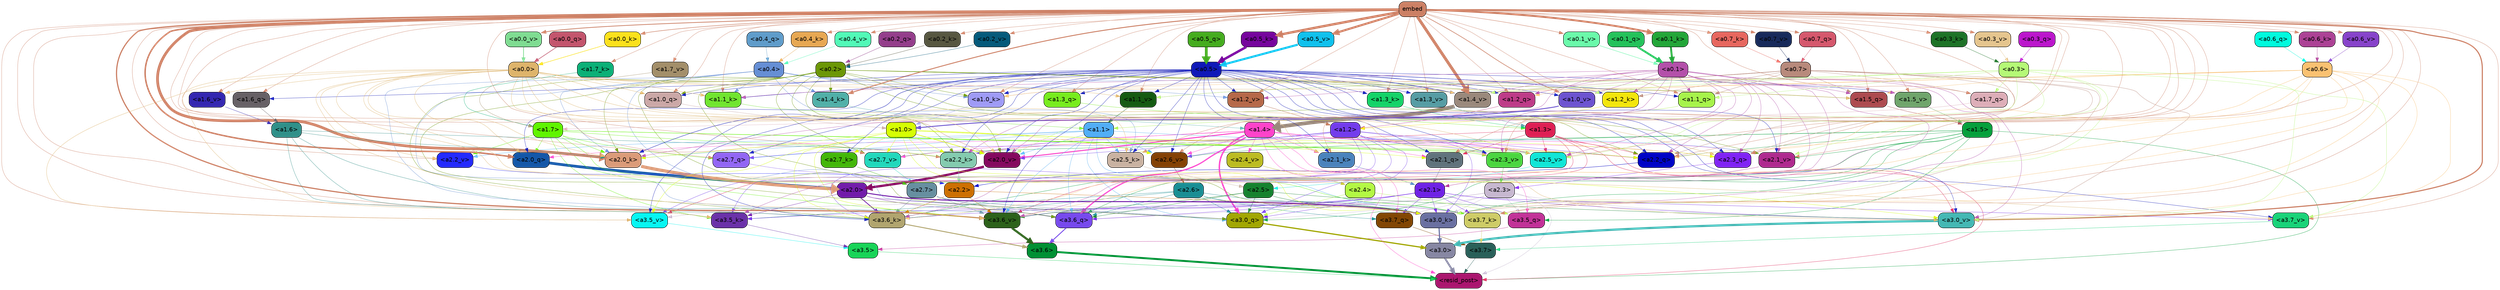 strict digraph "" {
	graph [bgcolor=transparent,
		layout=dot,
		overlap=false,
		splines=true
	];
	"<a3.7>"	[color=black,
		fillcolor="#296059",
		fontname=Helvetica,
		shape=box,
		style="filled, rounded"];
	"<resid_post>"	[color=black,
		fillcolor="#ab166f",
		fontname=Helvetica,
		shape=box,
		style="filled, rounded"];
	"<a3.7>" -> "<resid_post>"	[color="#296059",
		penwidth=0.6239100098609924];
	"<a3.6>"	[color=black,
		fillcolor="#019034",
		fontname=Helvetica,
		shape=box,
		style="filled, rounded"];
	"<a3.6>" -> "<resid_post>"	[color="#019034",
		penwidth=4.569062113761902];
	"<a3.5>"	[color=black,
		fillcolor="#19d458",
		fontname=Helvetica,
		shape=box,
		style="filled, rounded"];
	"<a3.5>" -> "<resid_post>"	[color="#19d458",
		penwidth=0.6];
	"<a3.0>"	[color=black,
		fillcolor="#8787a3",
		fontname=Helvetica,
		shape=box,
		style="filled, rounded"];
	"<a3.0>" -> "<resid_post>"	[color="#8787a3",
		penwidth=4.283544182777405];
	"<a2.3>"	[color=black,
		fillcolor="#c7b8d0",
		fontname=Helvetica,
		shape=box,
		style="filled, rounded"];
	"<a2.3>" -> "<resid_post>"	[color="#c7b8d0",
		penwidth=0.6];
	"<a3.7_q>"	[color=black,
		fillcolor="#824604",
		fontname=Helvetica,
		shape=box,
		style="filled, rounded"];
	"<a2.3>" -> "<a3.7_q>"	[color="#c7b8d0",
		penwidth=0.6];
	"<a3.6_q>"	[color=black,
		fillcolor="#774aed",
		fontname=Helvetica,
		shape=box,
		style="filled, rounded"];
	"<a2.3>" -> "<a3.6_q>"	[color="#c7b8d0",
		penwidth=0.6];
	"<a3.5_q>"	[color=black,
		fillcolor="#c23298",
		fontname=Helvetica,
		shape=box,
		style="filled, rounded"];
	"<a2.3>" -> "<a3.5_q>"	[color="#c7b8d0",
		penwidth=0.6];
	"<a3.0_q>"	[color=black,
		fillcolor="#a2a703",
		fontname=Helvetica,
		shape=box,
		style="filled, rounded"];
	"<a2.3>" -> "<a3.0_q>"	[color="#c7b8d0",
		penwidth=0.6];
	"<a3.0_k>"	[color=black,
		fillcolor="#6a70a1",
		fontname=Helvetica,
		shape=box,
		style="filled, rounded"];
	"<a2.3>" -> "<a3.0_k>"	[color="#c7b8d0",
		penwidth=0.6];
	"<a3.6_v>"	[color=black,
		fillcolor="#2d621b",
		fontname=Helvetica,
		shape=box,
		style="filled, rounded"];
	"<a2.3>" -> "<a3.6_v>"	[color="#c7b8d0",
		penwidth=0.6];
	"<a3.5_v>"	[color=black,
		fillcolor="#07f6f2",
		fontname=Helvetica,
		shape=box,
		style="filled, rounded"];
	"<a2.3>" -> "<a3.5_v>"	[color="#c7b8d0",
		penwidth=0.6];
	"<a3.0_v>"	[color=black,
		fillcolor="#45b8b4",
		fontname=Helvetica,
		shape=box,
		style="filled, rounded"];
	"<a2.3>" -> "<a3.0_v>"	[color="#c7b8d0",
		penwidth=0.6];
	"<a1.5>"	[color=black,
		fillcolor="#05a03c",
		fontname=Helvetica,
		shape=box,
		style="filled, rounded"];
	"<a1.5>" -> "<resid_post>"	[color="#05a03c",
		penwidth=0.6];
	"<a1.5>" -> "<a3.6_q>"	[color="#05a03c",
		penwidth=0.6];
	"<a1.5>" -> "<a3.5_q>"	[color="#05a03c",
		penwidth=0.6];
	"<a1.5>" -> "<a3.0_q>"	[color="#05a03c",
		penwidth=0.6];
	"<a3.6_k>"	[color=black,
		fillcolor="#b1a56f",
		fontname=Helvetica,
		shape=box,
		style="filled, rounded"];
	"<a1.5>" -> "<a3.6_k>"	[color="#05a03c",
		penwidth=0.6];
	"<a1.5>" -> "<a3.0_k>"	[color="#05a03c",
		penwidth=0.6];
	"<a2.2_q>"	[color=black,
		fillcolor="#0004c6",
		fontname=Helvetica,
		shape=box,
		style="filled, rounded"];
	"<a1.5>" -> "<a2.2_q>"	[color="#05a03c",
		penwidth=0.6];
	"<a2.7_v>"	[color=black,
		fillcolor="#22d8bc",
		fontname=Helvetica,
		shape=box,
		style="filled, rounded"];
	"<a1.5>" -> "<a2.7_v>"	[color="#05a03c",
		penwidth=0.6];
	"<a2.6_v>"	[color=black,
		fillcolor="#844205",
		fontname=Helvetica,
		shape=box,
		style="filled, rounded"];
	"<a1.5>" -> "<a2.6_v>"	[color="#05a03c",
		penwidth=0.6];
	"<a2.1_v>"	[color=black,
		fillcolor="#af2a8f",
		fontname=Helvetica,
		shape=box,
		style="filled, rounded"];
	"<a1.5>" -> "<a2.1_v>"	[color="#05a03c",
		penwidth=0.6];
	"<a1.4>"	[color=black,
		fillcolor="#fe43ca",
		fontname=Helvetica,
		shape=box,
		style="filled, rounded"];
	"<a1.4>" -> "<resid_post>"	[color="#fe43ca",
		penwidth=0.6];
	"<a1.4>" -> "<a3.7_q>"	[color="#fe43ca",
		penwidth=0.6];
	"<a1.4>" -> "<a3.6_q>"	[color="#fe43ca",
		penwidth=2.7536282539367676];
	"<a1.4>" -> "<a3.5_q>"	[color="#fe43ca",
		penwidth=0.6];
	"<a1.4>" -> "<a3.0_q>"	[color="#fe43ca",
		penwidth=3.3369133472442627];
	"<a2.3_q>"	[color=black,
		fillcolor="#8023f4",
		fontname=Helvetica,
		shape=box,
		style="filled, rounded"];
	"<a1.4>" -> "<a2.3_q>"	[color="#fe43ca",
		penwidth=0.6];
	"<a1.4>" -> "<a2.2_q>"	[color="#fe43ca",
		penwidth=0.6];
	"<a2.1_q>"	[color=black,
		fillcolor="#61737c",
		fontname=Helvetica,
		shape=box,
		style="filled, rounded"];
	"<a1.4>" -> "<a2.1_q>"	[color="#fe43ca",
		penwidth=0.6];
	"<a2.0_q>"	[color=black,
		fillcolor="#1457a8",
		fontname=Helvetica,
		shape=box,
		style="filled, rounded"];
	"<a1.4>" -> "<a2.0_q>"	[color="#fe43ca",
		penwidth=0.6];
	"<a2.1_k>"	[color=black,
		fillcolor="#4a83bc",
		fontname=Helvetica,
		shape=box,
		style="filled, rounded"];
	"<a1.4>" -> "<a2.1_k>"	[color="#fe43ca",
		penwidth=0.6];
	"<a1.4>" -> "<a2.7_v>"	[color="#fe43ca",
		penwidth=0.6];
	"<a1.4>" -> "<a2.6_v>"	[color="#fe43ca",
		penwidth=0.6];
	"<a2.5_v>"	[color=black,
		fillcolor="#12e6d7",
		fontname=Helvetica,
		shape=box,
		style="filled, rounded"];
	"<a1.4>" -> "<a2.5_v>"	[color="#fe43ca",
		penwidth=0.6];
	"<a2.4_v>"	[color=black,
		fillcolor="#bcbc22",
		fontname=Helvetica,
		shape=box,
		style="filled, rounded"];
	"<a1.4>" -> "<a2.4_v>"	[color="#fe43ca",
		penwidth=0.6];
	"<a1.4>" -> "<a2.1_v>"	[color="#fe43ca",
		penwidth=0.6];
	"<a2.0_v>"	[color=black,
		fillcolor="#85095f",
		fontname=Helvetica,
		shape=box,
		style="filled, rounded"];
	"<a1.4>" -> "<a2.0_v>"	[color="#fe43ca",
		penwidth=2.2818827629089355];
	"<a1.3>"	[color=black,
		fillcolor="#de2054",
		fontname=Helvetica,
		shape=box,
		style="filled, rounded"];
	"<a1.3>" -> "<resid_post>"	[color="#de2054",
		penwidth=0.6];
	"<a1.3>" -> "<a3.6_v>"	[color="#de2054",
		penwidth=0.6];
	"<a1.3>" -> "<a3.5_v>"	[color="#de2054",
		penwidth=0.6];
	"<a1.3>" -> "<a3.0_v>"	[color="#de2054",
		penwidth=0.6];
	"<a1.3>" -> "<a2.2_q>"	[color="#de2054",
		penwidth=0.6];
	"<a1.3>" -> "<a2.1_q>"	[color="#de2054",
		penwidth=0.6];
	"<a2.2_k>"	[color=black,
		fillcolor="#84cbaf",
		fontname=Helvetica,
		shape=box,
		style="filled, rounded"];
	"<a1.3>" -> "<a2.2_k>"	[color="#de2054",
		penwidth=0.6];
	"<a1.3>" -> "<a2.5_v>"	[color="#de2054",
		penwidth=0.6];
	"<a3.7_q>" -> "<a3.7>"	[color="#824604",
		penwidth=0.6];
	"<a3.6_q>" -> "<a3.6>"	[color="#774aed",
		penwidth=2.0344843566417694];
	"<a3.5_q>" -> "<a3.5>"	[color="#c23298",
		penwidth=0.6];
	"<a3.0_q>" -> "<a3.0>"	[color="#a2a703",
		penwidth=2.863015294075012];
	"<a3.7_k>"	[color=black,
		fillcolor="#cecc67",
		fontname=Helvetica,
		shape=box,
		style="filled, rounded"];
	"<a3.7_k>" -> "<a3.7>"	[color="#cecc67",
		penwidth=0.6];
	"<a3.6_k>" -> "<a3.6>"	[color="#b1a56f",
		penwidth=2.1770318150520325];
	"<a3.5_k>"	[color=black,
		fillcolor="#6b32a9",
		fontname=Helvetica,
		shape=box,
		style="filled, rounded"];
	"<a3.5_k>" -> "<a3.5>"	[color="#6b32a9",
		penwidth=0.6];
	"<a3.0_k>" -> "<a3.0>"	[color="#6a70a1",
		penwidth=2.6323853135108948];
	"<a3.7_v>"	[color=black,
		fillcolor="#19d379",
		fontname=Helvetica,
		shape=box,
		style="filled, rounded"];
	"<a3.7_v>" -> "<a3.7>"	[color="#19d379",
		penwidth=0.6];
	"<a3.6_v>" -> "<a3.6>"	[color="#2d621b",
		penwidth=4.972373723983765];
	"<a3.5_v>" -> "<a3.5>"	[color="#07f6f2",
		penwidth=0.6];
	"<a3.0_v>" -> "<a3.0>"	[color="#45b8b4",
		penwidth=5.1638524532318115];
	"<a2.6>"	[color=black,
		fillcolor="#198e94",
		fontname=Helvetica,
		shape=box,
		style="filled, rounded"];
	"<a2.6>" -> "<a3.7_q>"	[color="#198e94",
		penwidth=0.6];
	"<a2.6>" -> "<a3.6_q>"	[color="#198e94",
		penwidth=0.6];
	"<a2.6>" -> "<a3.0_q>"	[color="#198e94",
		penwidth=0.6];
	"<a2.6>" -> "<a3.7_k>"	[color="#198e94",
		penwidth=0.6];
	"<a2.6>" -> "<a3.6_k>"	[color="#198e94",
		penwidth=0.6];
	"<a2.6>" -> "<a3.5_k>"	[color="#198e94",
		penwidth=0.6];
	"<a2.6>" -> "<a3.0_k>"	[color="#198e94",
		penwidth=0.6];
	"<a2.1>"	[color=black,
		fillcolor="#6f22e5",
		fontname=Helvetica,
		shape=box,
		style="filled, rounded"];
	"<a2.1>" -> "<a3.7_q>"	[color="#6f22e5",
		penwidth=0.6];
	"<a2.1>" -> "<a3.6_q>"	[color="#6f22e5",
		penwidth=0.6];
	"<a2.1>" -> "<a3.5_q>"	[color="#6f22e5",
		penwidth=0.6];
	"<a2.1>" -> "<a3.0_q>"	[color="#6f22e5",
		penwidth=0.6];
	"<a2.1>" -> "<a3.7_k>"	[color="#6f22e5",
		penwidth=0.6];
	"<a2.1>" -> "<a3.6_k>"	[color="#6f22e5",
		penwidth=0.6];
	"<a2.1>" -> "<a3.5_k>"	[color="#6f22e5",
		penwidth=0.6];
	"<a2.1>" -> "<a3.0_k>"	[color="#6f22e5",
		penwidth=0.6];
	"<a2.1>" -> "<a3.7_v>"	[color="#6f22e5",
		penwidth=0.6];
	"<a2.1>" -> "<a3.6_v>"	[color="#6f22e5",
		penwidth=0.6];
	"<a2.1>" -> "<a3.0_v>"	[color="#6f22e5",
		penwidth=0.6];
	"<a2.7>"	[color=black,
		fillcolor="#678fa0",
		fontname=Helvetica,
		shape=box,
		style="filled, rounded"];
	"<a2.7>" -> "<a3.6_q>"	[color="#678fa0",
		penwidth=0.6];
	"<a2.7>" -> "<a3.0_q>"	[color="#678fa0",
		penwidth=0.6];
	"<a2.7>" -> "<a3.6_k>"	[color="#678fa0",
		penwidth=0.6];
	"<a2.7>" -> "<a3.0_k>"	[color="#678fa0",
		penwidth=0.6];
	"<a2.7>" -> "<a3.6_v>"	[color="#678fa0",
		penwidth=0.6];
	"<a2.5>"	[color=black,
		fillcolor="#15822f",
		fontname=Helvetica,
		shape=box,
		style="filled, rounded"];
	"<a2.5>" -> "<a3.6_q>"	[color="#15822f",
		penwidth=0.6];
	"<a2.5>" -> "<a3.0_q>"	[color="#15822f",
		penwidth=0.6];
	"<a2.5>" -> "<a3.0_k>"	[color="#15822f",
		penwidth=0.6];
	"<a2.5>" -> "<a3.6_v>"	[color="#15822f",
		penwidth=0.6];
	"<a2.5>" -> "<a3.0_v>"	[color="#15822f",
		penwidth=0.6];
	"<a2.0>"	[color=black,
		fillcolor="#721caa",
		fontname=Helvetica,
		shape=box,
		style="filled, rounded"];
	"<a2.0>" -> "<a3.6_q>"	[color="#721caa",
		penwidth=0.6];
	"<a2.0>" -> "<a3.0_q>"	[color="#721caa",
		penwidth=0.6];
	"<a2.0>" -> "<a3.7_k>"	[color="#721caa",
		penwidth=0.6];
	"<a2.0>" -> "<a3.6_k>"	[color="#721caa",
		penwidth=1.7047871947288513];
	"<a2.0>" -> "<a3.5_k>"	[color="#721caa",
		penwidth=0.6];
	"<a2.0>" -> "<a3.0_k>"	[color="#721caa",
		penwidth=2.239806979894638];
	"<a1.1>"	[color=black,
		fillcolor="#52aef6",
		fontname=Helvetica,
		shape=box,
		style="filled, rounded"];
	"<a1.1>" -> "<a3.6_q>"	[color="#52aef6",
		penwidth=0.6];
	"<a1.1>" -> "<a3.0_q>"	[color="#52aef6",
		penwidth=0.6];
	"<a1.1>" -> "<a3.0_k>"	[color="#52aef6",
		penwidth=0.6];
	"<a1.1>" -> "<a3.6_v>"	[color="#52aef6",
		penwidth=0.6];
	"<a2.7_q>"	[color=black,
		fillcolor="#9266f4",
		fontname=Helvetica,
		shape=box,
		style="filled, rounded"];
	"<a1.1>" -> "<a2.7_q>"	[color="#52aef6",
		penwidth=0.6];
	"<a2.5_k>"	[color=black,
		fillcolor="#c9b2a1",
		fontname=Helvetica,
		shape=box,
		style="filled, rounded"];
	"<a1.1>" -> "<a2.5_k>"	[color="#52aef6",
		penwidth=0.6];
	"<a2.0_k>"	[color=black,
		fillcolor="#db9b79",
		fontname=Helvetica,
		shape=box,
		style="filled, rounded"];
	"<a1.1>" -> "<a2.0_k>"	[color="#52aef6",
		penwidth=0.6];
	"<a1.1>" -> "<a2.6_v>"	[color="#52aef6",
		penwidth=0.6];
	"<a2.2_v>"	[color=black,
		fillcolor="#242afd",
		fontname=Helvetica,
		shape=box,
		style="filled, rounded"];
	"<a1.1>" -> "<a2.2_v>"	[color="#52aef6",
		penwidth=0.6];
	"<a1.1>" -> "<a2.1_v>"	[color="#52aef6",
		penwidth=0.6];
	"<a1.1>" -> "<a2.0_v>"	[color="#52aef6",
		penwidth=0.6];
	"<a0.4>"	[color=black,
		fillcolor="#668fd5",
		fontname=Helvetica,
		shape=box,
		style="filled, rounded"];
	"<a0.4>" -> "<a3.6_q>"	[color="#668fd5",
		penwidth=0.6];
	"<a0.4>" -> "<a3.0_q>"	[color="#668fd5",
		penwidth=0.6];
	"<a0.4>" -> "<a3.6_k>"	[color="#668fd5",
		penwidth=0.6];
	"<a0.4>" -> "<a2.5_k>"	[color="#668fd5",
		penwidth=0.6];
	"<a0.4>" -> "<a2.0_k>"	[color="#668fd5",
		penwidth=0.6];
	"<a1.4_k>"	[color=black,
		fillcolor="#51b0a8",
		fontname=Helvetica,
		shape=box,
		style="filled, rounded"];
	"<a0.4>" -> "<a1.4_k>"	[color="#668fd5",
		penwidth=0.6];
	"<a1.1_k>"	[color=black,
		fillcolor="#71e530",
		fontname=Helvetica,
		shape=box,
		style="filled, rounded"];
	"<a0.4>" -> "<a1.1_k>"	[color="#668fd5",
		penwidth=0.6];
	"<a1.0_k>"	[color=black,
		fillcolor="#9f9bf6",
		fontname=Helvetica,
		shape=box,
		style="filled, rounded"];
	"<a0.4>" -> "<a1.0_k>"	[color="#668fd5",
		penwidth=0.6];
	"<a1.4_v>"	[color=black,
		fillcolor="#9a897c",
		fontname=Helvetica,
		shape=box,
		style="filled, rounded"];
	"<a0.4>" -> "<a1.4_v>"	[color="#668fd5",
		penwidth=0.6];
	"<a1.2_v>"	[color=black,
		fillcolor="#b66949",
		fontname=Helvetica,
		shape=box,
		style="filled, rounded"];
	"<a0.4>" -> "<a1.2_v>"	[color="#668fd5",
		penwidth=0.6];
	"<a0.2>"	[color=black,
		fillcolor="#6c9707",
		fontname=Helvetica,
		shape=box,
		style="filled, rounded"];
	"<a0.2>" -> "<a3.6_q>"	[color="#6c9707",
		penwidth=0.6];
	"<a0.2>" -> "<a3.0_q>"	[color="#6c9707",
		penwidth=0.6];
	"<a0.2>" -> "<a3.6_k>"	[color="#6c9707",
		penwidth=0.6];
	"<a0.2>" -> "<a3.0_k>"	[color="#6c9707",
		penwidth=0.6];
	"<a0.2>" -> "<a2.2_q>"	[color="#6c9707",
		penwidth=0.6];
	"<a0.2>" -> "<a2.2_k>"	[color="#6c9707",
		penwidth=0.6];
	"<a0.2>" -> "<a2.0_k>"	[color="#6c9707",
		penwidth=0.6];
	"<a0.2>" -> "<a2.7_v>"	[color="#6c9707",
		penwidth=0.6];
	"<a0.2>" -> "<a2.1_v>"	[color="#6c9707",
		penwidth=0.6];
	"<a0.2>" -> "<a2.0_v>"	[color="#6c9707",
		penwidth=0.6];
	"<a1.5_q>"	[color=black,
		fillcolor="#ad4b50",
		fontname=Helvetica,
		shape=box,
		style="filled, rounded"];
	"<a0.2>" -> "<a1.5_q>"	[color="#6c9707",
		penwidth=0.6];
	"<a1.2_q>"	[color=black,
		fillcolor="#be3c88",
		fontname=Helvetica,
		shape=box,
		style="filled, rounded"];
	"<a0.2>" -> "<a1.2_q>"	[color="#6c9707",
		penwidth=0.6];
	"<a1.0_q>"	[color=black,
		fillcolor="#cba8a7",
		fontname=Helvetica,
		shape=box,
		style="filled, rounded"];
	"<a0.2>" -> "<a1.0_q>"	[color="#6c9707",
		penwidth=0.6];
	"<a0.2>" -> "<a1.4_k>"	[color="#6c9707",
		penwidth=0.6];
	"<a0.2>" -> "<a1.0_k>"	[color="#6c9707",
		penwidth=0.6];
	"<a0.2>" -> "<a1.4_v>"	[color="#6c9707",
		penwidth=0.6];
	"<a2.4>"	[color=black,
		fillcolor="#b3f844",
		fontname=Helvetica,
		shape=box,
		style="filled, rounded"];
	"<a2.4>" -> "<a3.5_q>"	[color="#b3f844",
		penwidth=0.6];
	"<a2.4>" -> "<a3.0_q>"	[color="#b3f844",
		penwidth=0.6];
	"<a1.2>"	[color=black,
		fillcolor="#733cec",
		fontname=Helvetica,
		shape=box,
		style="filled, rounded"];
	"<a1.2>" -> "<a3.0_q>"	[color="#733cec",
		penwidth=0.6];
	"<a1.2>" -> "<a3.6_k>"	[color="#733cec",
		penwidth=0.6];
	"<a1.2>" -> "<a3.5_k>"	[color="#733cec",
		penwidth=0.6];
	"<a1.2>" -> "<a3.0_k>"	[color="#733cec",
		penwidth=0.6];
	"<a1.2>" -> "<a3.5_v>"	[color="#733cec",
		penwidth=0.6];
	"<a1.2>" -> "<a2.7_q>"	[color="#733cec",
		penwidth=0.6];
	"<a1.2>" -> "<a2.2_q>"	[color="#733cec",
		penwidth=0.6];
	"<a1.2>" -> "<a2.2_k>"	[color="#733cec",
		penwidth=0.6];
	"<a1.2>" -> "<a2.6_v>"	[color="#733cec",
		penwidth=0.6];
	"<a1.2>" -> "<a2.5_v>"	[color="#733cec",
		penwidth=0.6];
	"<a2.3_v>"	[color=black,
		fillcolor="#4bd640",
		fontname=Helvetica,
		shape=box,
		style="filled, rounded"];
	"<a1.2>" -> "<a2.3_v>"	[color="#733cec",
		penwidth=0.6];
	"<a1.2>" -> "<a2.0_v>"	[color="#733cec",
		penwidth=0.6];
	"<a1.7>"	[color=black,
		fillcolor="#60f400",
		fontname=Helvetica,
		shape=box,
		style="filled, rounded"];
	"<a1.7>" -> "<a3.7_k>"	[color="#60f400",
		penwidth=0.6];
	"<a1.7>" -> "<a3.5_k>"	[color="#60f400",
		penwidth=0.6];
	"<a1.7>" -> "<a3.6_v>"	[color="#60f400",
		penwidth=0.6];
	"<a1.7>" -> "<a2.7_q>"	[color="#60f400",
		penwidth=0.6];
	"<a1.7>" -> "<a2.2_q>"	[color="#60f400",
		penwidth=0.6];
	"<a1.7>" -> "<a2.0_q>"	[color="#60f400",
		penwidth=0.6];
	"<a1.7>" -> "<a2.2_k>"	[color="#60f400",
		penwidth=0.6];
	"<a1.7>" -> "<a2.0_k>"	[color="#60f400",
		penwidth=0.6];
	"<a1.7>" -> "<a2.5_v>"	[color="#60f400",
		penwidth=0.6];
	"<a1.7>" -> "<a2.3_v>"	[color="#60f400",
		penwidth=0.6];
	"<a1.7>" -> "<a2.2_v>"	[color="#60f400",
		penwidth=0.6];
	"<a0.7>"	[color=black,
		fillcolor="#b88a7c",
		fontname=Helvetica,
		shape=box,
		style="filled, rounded"];
	"<a0.7>" -> "<a3.7_k>"	[color="#b88a7c",
		penwidth=0.6];
	"<a0.7>" -> "<a3.0_v>"	[color="#b88a7c",
		penwidth=0.6];
	"<a0.7>" -> "<a2.3_q>"	[color="#b88a7c",
		penwidth=0.6];
	"<a0.7>" -> "<a2.2_q>"	[color="#b88a7c",
		penwidth=0.6];
	"<a1.7_q>"	[color=black,
		fillcolor="#ddaeb8",
		fontname=Helvetica,
		shape=box,
		style="filled, rounded"];
	"<a0.7>" -> "<a1.7_q>"	[color="#b88a7c",
		penwidth=0.6];
	"<a0.7>" -> "<a1.5_q>"	[color="#b88a7c",
		penwidth=0.6];
	"<a1.1_q>"	[color=black,
		fillcolor="#a7f34b",
		fontname=Helvetica,
		shape=box,
		style="filled, rounded"];
	"<a0.7>" -> "<a1.1_q>"	[color="#b88a7c",
		penwidth=0.6];
	"<a1.2_k>"	[color=black,
		fillcolor="#f3e60c",
		fontname=Helvetica,
		shape=box,
		style="filled, rounded"];
	"<a0.7>" -> "<a1.2_k>"	[color="#b88a7c",
		penwidth=0.6];
	"<a0.7>" -> "<a1.0_k>"	[color="#b88a7c",
		penwidth=0.6];
	"<a0.7>" -> "<a1.4_v>"	[color="#b88a7c",
		penwidth=0.6];
	"<a1.1_v>"	[color=black,
		fillcolor="#155b12",
		fontname=Helvetica,
		shape=box,
		style="filled, rounded"];
	"<a0.7>" -> "<a1.1_v>"	[color="#b88a7c",
		penwidth=0.6];
	"<a0.6>"	[color=black,
		fillcolor="#fac171",
		fontname=Helvetica,
		shape=box,
		style="filled, rounded"];
	"<a0.6>" -> "<a3.7_k>"	[color="#fac171",
		penwidth=0.6];
	"<a0.6>" -> "<a3.6_k>"	[color="#fac171",
		penwidth=0.6];
	"<a0.6>" -> "<a3.0_k>"	[color="#fac171",
		penwidth=0.6];
	"<a0.6>" -> "<a3.7_v>"	[color="#fac171",
		penwidth=0.6];
	"<a0.6>" -> "<a3.6_v>"	[color="#fac171",
		penwidth=0.6];
	"<a0.6>" -> "<a3.0_v>"	[color="#fac171",
		penwidth=0.6];
	"<a0.6>" -> "<a2.3_q>"	[color="#fac171",
		penwidth=0.6];
	"<a0.6>" -> "<a2.2_q>"	[color="#fac171",
		penwidth=0.6];
	"<a0.6>" -> "<a1.5_q>"	[color="#fac171",
		penwidth=0.6];
	"<a0.6>" -> "<a1.2_q>"	[color="#fac171",
		penwidth=0.6];
	"<a0.6>" -> "<a1.0_k>"	[color="#fac171",
		penwidth=0.6];
	"<a0.6>" -> "<a1.4_v>"	[color="#fac171",
		penwidth=0.6];
	embed	[color=black,
		fillcolor="#cc8065",
		fontname=Helvetica,
		shape=box,
		style="filled, rounded"];
	embed -> "<a3.7_k>"	[color="#cc8065",
		penwidth=0.6];
	embed -> "<a3.6_k>"	[color="#cc8065",
		penwidth=0.6];
	embed -> "<a3.5_k>"	[color="#cc8065",
		penwidth=0.6];
	embed -> "<a3.0_k>"	[color="#cc8065",
		penwidth=0.6];
	embed -> "<a3.7_v>"	[color="#cc8065",
		penwidth=0.6];
	embed -> "<a3.6_v>"	[color="#cc8065",
		penwidth=2.7369276881217957];
	embed -> "<a3.5_v>"	[color="#cc8065",
		penwidth=0.6];
	embed -> "<a3.0_v>"	[color="#cc8065",
		penwidth=2.5778204202651978];
	embed -> "<a2.7_q>"	[color="#cc8065",
		penwidth=0.6];
	embed -> "<a2.3_q>"	[color="#cc8065",
		penwidth=0.6];
	embed -> "<a2.2_q>"	[color="#cc8065",
		penwidth=0.6];
	embed -> "<a2.1_q>"	[color="#cc8065",
		penwidth=0.6];
	embed -> "<a2.0_q>"	[color="#cc8065",
		penwidth=3.459219217300415];
	embed -> "<a2.5_k>"	[color="#cc8065",
		penwidth=0.6];
	embed -> "<a2.2_k>"	[color="#cc8065",
		penwidth=0.6363201141357422];
	embed -> "<a2.1_k>"	[color="#cc8065",
		penwidth=0.6];
	embed -> "<a2.0_k>"	[color="#cc8065",
		penwidth=6.407642982900143];
	embed -> "<a2.7_v>"	[color="#cc8065",
		penwidth=0.6];
	embed -> "<a2.6_v>"	[color="#cc8065",
		penwidth=0.6];
	embed -> "<a2.5_v>"	[color="#cc8065",
		penwidth=0.6];
	embed -> "<a2.3_v>"	[color="#cc8065",
		penwidth=0.6];
	embed -> "<a2.2_v>"	[color="#cc8065",
		penwidth=0.6175012588500977];
	embed -> "<a2.1_v>"	[color="#cc8065",
		penwidth=0.6];
	embed -> "<a2.0_v>"	[color="#cc8065",
		penwidth=0.6];
	embed -> "<a1.7_q>"	[color="#cc8065",
		penwidth=0.6];
	"<a1.6_q>"	[color=black,
		fillcolor="#676166",
		fontname=Helvetica,
		shape=box,
		style="filled, rounded"];
	embed -> "<a1.6_q>"	[color="#cc8065",
		penwidth=0.6];
	embed -> "<a1.5_q>"	[color="#cc8065",
		penwidth=0.6186923980712891];
	"<a1.3_q>"	[color=black,
		fillcolor="#78ec1e",
		fontname=Helvetica,
		shape=box,
		style="filled, rounded"];
	embed -> "<a1.3_q>"	[color="#cc8065",
		penwidth=0.6];
	embed -> "<a1.2_q>"	[color="#cc8065",
		penwidth=0.6];
	embed -> "<a1.1_q>"	[color="#cc8065",
		penwidth=0.6];
	embed -> "<a1.0_q>"	[color="#cc8065",
		penwidth=0.6];
	"<a1.7_k>"	[color=black,
		fillcolor="#0bb077",
		fontname=Helvetica,
		shape=box,
		style="filled, rounded"];
	embed -> "<a1.7_k>"	[color="#cc8065",
		penwidth=0.6];
	embed -> "<a1.4_k>"	[color="#cc8065",
		penwidth=2.1454997062683105];
	"<a1.3_k>"	[color=black,
		fillcolor="#15d369",
		fontname=Helvetica,
		shape=box,
		style="filled, rounded"];
	embed -> "<a1.3_k>"	[color="#cc8065",
		penwidth=0.6];
	embed -> "<a1.2_k>"	[color="#cc8065",
		penwidth=0.6];
	embed -> "<a1.1_k>"	[color="#cc8065",
		penwidth=0.6];
	embed -> "<a1.0_k>"	[color="#cc8065",
		penwidth=0.6];
	"<a1.7_v>"	[color=black,
		fillcolor="#a38f6a",
		fontname=Helvetica,
		shape=box,
		style="filled, rounded"];
	embed -> "<a1.7_v>"	[color="#cc8065",
		penwidth=0.6];
	"<a1.6_v>"	[color=black,
		fillcolor="#3427b1",
		fontname=Helvetica,
		shape=box,
		style="filled, rounded"];
	embed -> "<a1.6_v>"	[color="#cc8065",
		penwidth=0.6];
	"<a1.5_v>"	[color=black,
		fillcolor="#70a56c",
		fontname=Helvetica,
		shape=box,
		style="filled, rounded"];
	embed -> "<a1.5_v>"	[color="#cc8065",
		penwidth=0.6];
	embed -> "<a1.4_v>"	[color="#cc8065",
		penwidth=6.860090345144272];
	"<a1.3_v>"	[color=black,
		fillcolor="#569da4",
		fontname=Helvetica,
		shape=box,
		style="filled, rounded"];
	embed -> "<a1.3_v>"	[color="#cc8065",
		penwidth=0.6];
	embed -> "<a1.2_v>"	[color="#cc8065",
		penwidth=0.6];
	embed -> "<a1.1_v>"	[color="#cc8065",
		penwidth=0.6];
	"<a1.0_v>"	[color=black,
		fillcolor="#6d54d0",
		fontname=Helvetica,
		shape=box,
		style="filled, rounded"];
	embed -> "<a1.0_v>"	[color="#cc8065",
		penwidth=1.2940821647644043];
	"<a0.7_q>"	[color=black,
		fillcolor="#d5586d",
		fontname=Helvetica,
		shape=box,
		style="filled, rounded"];
	embed -> "<a0.7_q>"	[color="#cc8065",
		penwidth=0.6];
	"<a0.7_k>"	[color=black,
		fillcolor="#e7675f",
		fontname=Helvetica,
		shape=box,
		style="filled, rounded"];
	embed -> "<a0.7_k>"	[color="#cc8065",
		penwidth=0.6];
	"<a0.6_k>"	[color=black,
		fillcolor="#ac4295",
		fontname=Helvetica,
		shape=box,
		style="filled, rounded"];
	embed -> "<a0.6_k>"	[color="#cc8065",
		penwidth=0.6];
	"<a0.5_k>"	[color=black,
		fillcolor="#76059d",
		fontname=Helvetica,
		shape=box,
		style="filled, rounded"];
	embed -> "<a0.5_k>"	[color="#cc8065",
		penwidth=5.6277079582214355];
	"<a0.4_k>"	[color=black,
		fillcolor="#e7a853",
		fontname=Helvetica,
		shape=box,
		style="filled, rounded"];
	embed -> "<a0.4_k>"	[color="#cc8065",
		penwidth=0.6];
	"<a0.3_k>"	[color=black,
		fillcolor="#1d7327",
		fontname=Helvetica,
		shape=box,
		style="filled, rounded"];
	embed -> "<a0.3_k>"	[color="#cc8065",
		penwidth=0.6];
	"<a0.2_k>"	[color=black,
		fillcolor="#575741",
		fontname=Helvetica,
		shape=box,
		style="filled, rounded"];
	embed -> "<a0.2_k>"	[color="#cc8065",
		penwidth=0.6036472320556641];
	"<a0.1_k>"	[color=black,
		fillcolor="#23a639",
		fontname=Helvetica,
		shape=box,
		style="filled, rounded"];
	embed -> "<a0.1_k>"	[color="#cc8065",
		penwidth=4.451653957366943];
	"<a0.0_k>"	[color=black,
		fillcolor="#fbe11c",
		fontname=Helvetica,
		shape=box,
		style="filled, rounded"];
	embed -> "<a0.0_k>"	[color="#cc8065",
		penwidth=1.1249923706054688];
	"<a0.7_v>"	[color=black,
		fillcolor="#172a5b",
		fontname=Helvetica,
		shape=box,
		style="filled, rounded"];
	embed -> "<a0.7_v>"	[color="#cc8065",
		penwidth=0.6];
	"<a0.6_v>"	[color=black,
		fillcolor="#8743ca",
		fontname=Helvetica,
		shape=box,
		style="filled, rounded"];
	embed -> "<a0.6_v>"	[color="#cc8065",
		penwidth=0.6];
	"<a0.5_v>"	[color=black,
		fillcolor="#10c1ed",
		fontname=Helvetica,
		shape=box,
		style="filled, rounded"];
	embed -> "<a0.5_v>"	[color="#cc8065",
		penwidth=4.899768829345703];
	"<a0.4_v>"	[color=black,
		fillcolor="#51f9b7",
		fontname=Helvetica,
		shape=box,
		style="filled, rounded"];
	embed -> "<a0.4_v>"	[color="#cc8065",
		penwidth=0.6];
	"<a0.3_v>"	[color=black,
		fillcolor="#e5c58e",
		fontname=Helvetica,
		shape=box,
		style="filled, rounded"];
	embed -> "<a0.3_v>"	[color="#cc8065",
		penwidth=0.6];
	"<a0.2_v>"	[color=black,
		fillcolor="#065a7b",
		fontname=Helvetica,
		shape=box,
		style="filled, rounded"];
	embed -> "<a0.2_v>"	[color="#cc8065",
		penwidth=0.6];
	"<a0.1_v>"	[color=black,
		fillcolor="#6af9aa",
		fontname=Helvetica,
		shape=box,
		style="filled, rounded"];
	embed -> "<a0.1_v>"	[color="#cc8065",
		penwidth=0.8765974044799805];
	"<a0.0_v>"	[color=black,
		fillcolor="#7fdc92",
		fontname=Helvetica,
		shape=box,
		style="filled, rounded"];
	embed -> "<a0.0_v>"	[color="#cc8065",
		penwidth=1.6807727813720703];
	"<a2.2>"	[color=black,
		fillcolor="#cd7002",
		fontname=Helvetica,
		shape=box,
		style="filled, rounded"];
	"<a2.2>" -> "<a3.6_k>"	[color="#cd7002",
		penwidth=0.6];
	"<a2.2>" -> "<a3.0_k>"	[color="#cd7002",
		penwidth=0.6];
	"<a2.2>" -> "<a3.6_v>"	[color="#cd7002",
		penwidth=0.6];
	"<a1.6>"	[color=black,
		fillcolor="#309089",
		fontname=Helvetica,
		shape=box,
		style="filled, rounded"];
	"<a1.6>" -> "<a3.6_k>"	[color="#309089",
		penwidth=0.6];
	"<a1.6>" -> "<a3.5_k>"	[color="#309089",
		penwidth=0.6];
	"<a1.6>" -> "<a3.6_v>"	[color="#309089",
		penwidth=0.6];
	"<a1.6>" -> "<a2.0_k>"	[color="#309089",
		penwidth=0.6];
	"<a1.6>" -> "<a2.0_v>"	[color="#309089",
		penwidth=0.6];
	"<a1.0>"	[color=black,
		fillcolor="#d6fe04",
		fontname=Helvetica,
		shape=box,
		style="filled, rounded"];
	"<a1.0>" -> "<a3.6_k>"	[color="#d6fe04",
		penwidth=0.6];
	"<a1.0>" -> "<a3.0_k>"	[color="#d6fe04",
		penwidth=0.6];
	"<a1.0>" -> "<a3.6_v>"	[color="#d6fe04",
		penwidth=0.6];
	"<a1.0>" -> "<a3.5_v>"	[color="#d6fe04",
		penwidth=0.6];
	"<a1.0>" -> "<a3.0_v>"	[color="#d6fe04",
		penwidth=0.6];
	"<a1.0>" -> "<a2.3_q>"	[color="#d6fe04",
		penwidth=0.6];
	"<a1.0>" -> "<a2.2_q>"	[color="#d6fe04",
		penwidth=0.6];
	"<a1.0>" -> "<a2.1_q>"	[color="#d6fe04",
		penwidth=0.6];
	"<a2.7_k>"	[color=black,
		fillcolor="#43b70a",
		fontname=Helvetica,
		shape=box,
		style="filled, rounded"];
	"<a1.0>" -> "<a2.7_k>"	[color="#d6fe04",
		penwidth=0.6];
	"<a1.0>" -> "<a2.2_k>"	[color="#d6fe04",
		penwidth=0.6];
	"<a1.0>" -> "<a2.0_k>"	[color="#d6fe04",
		penwidth=0.6];
	"<a1.0>" -> "<a2.7_v>"	[color="#d6fe04",
		penwidth=0.6];
	"<a1.0>" -> "<a2.6_v>"	[color="#d6fe04",
		penwidth=0.6];
	"<a1.0>" -> "<a2.0_v>"	[color="#d6fe04",
		penwidth=1.2978954315185547];
	"<a0.5>"	[color=black,
		fillcolor="#1019b8",
		fontname=Helvetica,
		shape=box,
		style="filled, rounded"];
	"<a0.5>" -> "<a3.6_k>"	[color="#1019b8",
		penwidth=0.6];
	"<a0.5>" -> "<a3.7_v>"	[color="#1019b8",
		penwidth=0.6];
	"<a0.5>" -> "<a3.6_v>"	[color="#1019b8",
		penwidth=0.6];
	"<a0.5>" -> "<a3.5_v>"	[color="#1019b8",
		penwidth=0.6];
	"<a0.5>" -> "<a3.0_v>"	[color="#1019b8",
		penwidth=0.6];
	"<a0.5>" -> "<a2.7_q>"	[color="#1019b8",
		penwidth=0.6];
	"<a0.5>" -> "<a2.3_q>"	[color="#1019b8",
		penwidth=0.6];
	"<a0.5>" -> "<a2.2_q>"	[color="#1019b8",
		penwidth=0.6];
	"<a0.5>" -> "<a2.1_q>"	[color="#1019b8",
		penwidth=0.6];
	"<a0.5>" -> "<a2.0_q>"	[color="#1019b8",
		penwidth=0.6];
	"<a0.5>" -> "<a2.7_k>"	[color="#1019b8",
		penwidth=0.6];
	"<a0.5>" -> "<a2.5_k>"	[color="#1019b8",
		penwidth=0.6];
	"<a0.5>" -> "<a2.2_k>"	[color="#1019b8",
		penwidth=0.6];
	"<a0.5>" -> "<a2.1_k>"	[color="#1019b8",
		penwidth=0.6];
	"<a0.5>" -> "<a2.0_k>"	[color="#1019b8",
		penwidth=0.7721366882324219];
	"<a0.5>" -> "<a2.6_v>"	[color="#1019b8",
		penwidth=0.6];
	"<a0.5>" -> "<a2.3_v>"	[color="#1019b8",
		penwidth=0.6];
	"<a0.5>" -> "<a2.1_v>"	[color="#1019b8",
		penwidth=0.6];
	"<a0.5>" -> "<a2.0_v>"	[color="#1019b8",
		penwidth=0.6];
	"<a0.5>" -> "<a1.6_q>"	[color="#1019b8",
		penwidth=0.6];
	"<a0.5>" -> "<a1.3_q>"	[color="#1019b8",
		penwidth=0.6];
	"<a0.5>" -> "<a1.2_q>"	[color="#1019b8",
		penwidth=0.6];
	"<a0.5>" -> "<a1.1_q>"	[color="#1019b8",
		penwidth=0.6];
	"<a0.5>" -> "<a1.0_q>"	[color="#1019b8",
		penwidth=0.6];
	"<a0.5>" -> "<a1.3_k>"	[color="#1019b8",
		penwidth=0.6];
	"<a0.5>" -> "<a1.2_k>"	[color="#1019b8",
		penwidth=0.6];
	"<a0.5>" -> "<a1.1_k>"	[color="#1019b8",
		penwidth=0.6];
	"<a0.5>" -> "<a1.0_k>"	[color="#1019b8",
		penwidth=0.6];
	"<a0.5>" -> "<a1.5_v>"	[color="#1019b8",
		penwidth=0.6];
	"<a0.5>" -> "<a1.4_v>"	[color="#1019b8",
		penwidth=1.0206317901611328];
	"<a0.5>" -> "<a1.3_v>"	[color="#1019b8",
		penwidth=0.6];
	"<a0.5>" -> "<a1.2_v>"	[color="#1019b8",
		penwidth=0.6];
	"<a0.5>" -> "<a1.1_v>"	[color="#1019b8",
		penwidth=0.6];
	"<a0.5>" -> "<a1.0_v>"	[color="#1019b8",
		penwidth=0.6];
	"<a0.1>"	[color=black,
		fillcolor="#b450aa",
		fontname=Helvetica,
		shape=box,
		style="filled, rounded"];
	"<a0.1>" -> "<a3.6_k>"	[color="#b450aa",
		penwidth=0.6];
	"<a0.1>" -> "<a3.5_k>"	[color="#b450aa",
		penwidth=0.6];
	"<a0.1>" -> "<a3.0_k>"	[color="#b450aa",
		penwidth=0.6];
	"<a0.1>" -> "<a3.6_v>"	[color="#b450aa",
		penwidth=0.6];
	"<a0.1>" -> "<a3.0_v>"	[color="#b450aa",
		penwidth=0.6];
	"<a0.1>" -> "<a2.3_q>"	[color="#b450aa",
		penwidth=0.6];
	"<a0.1>" -> "<a2.2_q>"	[color="#b450aa",
		penwidth=0.6];
	"<a0.1>" -> "<a2.2_k>"	[color="#b450aa",
		penwidth=0.6];
	"<a0.1>" -> "<a2.0_k>"	[color="#b450aa",
		penwidth=0.6];
	"<a0.1>" -> "<a2.5_v>"	[color="#b450aa",
		penwidth=0.6];
	"<a0.1>" -> "<a2.3_v>"	[color="#b450aa",
		penwidth=0.6];
	"<a0.1>" -> "<a2.1_v>"	[color="#b450aa",
		penwidth=0.6];
	"<a0.1>" -> "<a2.0_v>"	[color="#b450aa",
		penwidth=0.6];
	"<a0.1>" -> "<a1.5_q>"	[color="#b450aa",
		penwidth=0.6];
	"<a0.1>" -> "<a1.2_q>"	[color="#b450aa",
		penwidth=0.6];
	"<a0.1>" -> "<a1.1_q>"	[color="#b450aa",
		penwidth=0.6];
	"<a0.1>" -> "<a1.2_k>"	[color="#b450aa",
		penwidth=0.6];
	"<a0.1>" -> "<a1.1_k>"	[color="#b450aa",
		penwidth=0.6];
	"<a0.1>" -> "<a1.5_v>"	[color="#b450aa",
		penwidth=0.6];
	"<a0.1>" -> "<a1.4_v>"	[color="#b450aa",
		penwidth=0.6];
	"<a0.1>" -> "<a1.2_v>"	[color="#b450aa",
		penwidth=0.6];
	"<a0.1>" -> "<a1.0_v>"	[color="#b450aa",
		penwidth=0.6];
	"<a0.0>"	[color=black,
		fillcolor="#deb46b",
		fontname=Helvetica,
		shape=box,
		style="filled, rounded"];
	"<a0.0>" -> "<a3.5_k>"	[color="#deb46b",
		penwidth=0.6];
	"<a0.0>" -> "<a3.7_v>"	[color="#deb46b",
		penwidth=0.6];
	"<a0.0>" -> "<a3.6_v>"	[color="#deb46b",
		penwidth=0.6];
	"<a0.0>" -> "<a3.5_v>"	[color="#deb46b",
		penwidth=0.6];
	"<a0.0>" -> "<a3.0_v>"	[color="#deb46b",
		penwidth=0.6];
	"<a0.0>" -> "<a2.3_q>"	[color="#deb46b",
		penwidth=0.6];
	"<a0.0>" -> "<a2.0_q>"	[color="#deb46b",
		penwidth=0.6];
	"<a0.0>" -> "<a2.5_k>"	[color="#deb46b",
		penwidth=0.6];
	"<a0.0>" -> "<a2.1_k>"	[color="#deb46b",
		penwidth=0.6];
	"<a0.0>" -> "<a2.0_k>"	[color="#deb46b",
		penwidth=0.6];
	"<a0.0>" -> "<a2.5_v>"	[color="#deb46b",
		penwidth=0.6];
	"<a0.0>" -> "<a2.3_v>"	[color="#deb46b",
		penwidth=0.6];
	"<a0.0>" -> "<a2.2_v>"	[color="#deb46b",
		penwidth=0.6];
	"<a0.0>" -> "<a2.0_v>"	[color="#deb46b",
		penwidth=0.6];
	"<a0.0>" -> "<a1.5_q>"	[color="#deb46b",
		penwidth=0.6];
	"<a0.0>" -> "<a1.0_q>"	[color="#deb46b",
		penwidth=0.6];
	"<a0.0>" -> "<a1.1_k>"	[color="#deb46b",
		penwidth=0.6];
	"<a0.0>" -> "<a1.6_v>"	[color="#deb46b",
		penwidth=0.6];
	"<a0.0>" -> "<a1.4_v>"	[color="#deb46b",
		penwidth=0.6];
	"<a0.0>" -> "<a1.1_v>"	[color="#deb46b",
		penwidth=0.6];
	"<a0.3>"	[color=black,
		fillcolor="#b5f976",
		fontname=Helvetica,
		shape=box,
		style="filled, rounded"];
	"<a0.3>" -> "<a3.0_k>"	[color="#b5f976",
		penwidth=0.6];
	"<a0.3>" -> "<a3.7_v>"	[color="#b5f976",
		penwidth=0.6];
	"<a0.3>" -> "<a3.0_v>"	[color="#b5f976",
		penwidth=0.6];
	"<a0.3>" -> "<a2.5_v>"	[color="#b5f976",
		penwidth=0.6];
	"<a0.3>" -> "<a2.1_v>"	[color="#b5f976",
		penwidth=0.6];
	"<a0.3>" -> "<a2.0_v>"	[color="#b5f976",
		penwidth=0.6];
	"<a0.3>" -> "<a1.7_q>"	[color="#b5f976",
		penwidth=0.6];
	"<a0.3>" -> "<a1.1_q>"	[color="#b5f976",
		penwidth=0.6];
	"<a0.3>" -> "<a1.4_v>"	[color="#b5f976",
		penwidth=0.6];
	"<a0.3>" -> "<a1.1_v>"	[color="#b5f976",
		penwidth=0.6];
	"<a0.3>" -> "<a1.0_v>"	[color="#b5f976",
		penwidth=0.6];
	"<a2.7_q>" -> "<a2.7>"	[color="#9266f4",
		penwidth=0.6];
	"<a2.3_q>" -> "<a2.3>"	[color="#8023f4",
		penwidth=0.6];
	"<a2.2_q>" -> "<a2.2>"	[color="#0004c6",
		penwidth=0.7441773414611816];
	"<a2.1_q>" -> "<a2.1>"	[color="#61737c",
		penwidth=0.6];
	"<a2.0_q>" -> "<a2.0>"	[color="#1457a8",
		penwidth=6.422367453575134];
	"<a2.7_k>" -> "<a2.7>"	[color="#43b70a",
		penwidth=0.6];
	"<a2.5_k>" -> "<a2.5>"	[color="#c9b2a1",
		penwidth=0.6];
	"<a2.2_k>" -> "<a2.2>"	[color="#84cbaf",
		penwidth=0.8810110092163086];
	"<a2.1_k>" -> "<a2.1>"	[color="#4a83bc",
		penwidth=0.6];
	"<a2.0_k>" -> "<a2.0>"	[color="#db9b79",
		penwidth=7.398894429206848];
	"<a2.7_v>" -> "<a2.7>"	[color="#22d8bc",
		penwidth=0.6];
	"<a2.6_v>" -> "<a2.6>"	[color="#844205",
		penwidth=0.6];
	"<a2.5_v>" -> "<a2.5>"	[color="#12e6d7",
		penwidth=0.6];
	"<a2.4_v>" -> "<a2.4>"	[color="#bcbc22",
		penwidth=0.6];
	"<a2.3_v>" -> "<a2.3>"	[color="#4bd640",
		penwidth=0.6];
	"<a2.2_v>" -> "<a2.2>"	[color="#242afd",
		penwidth=0.6];
	"<a2.1_v>" -> "<a2.1>"	[color="#af2a8f",
		penwidth=0.6];
	"<a2.0_v>" -> "<a2.0>"	[color="#85095f",
		penwidth=5.395828627049923];
	"<a1.7_q>" -> "<a1.7>"	[color="#ddaeb8",
		penwidth=0.6];
	"<a1.6_q>" -> "<a1.6>"	[color="#676166",
		penwidth=0.6];
	"<a1.5_q>" -> "<a1.5>"	[color="#ad4b50",
		penwidth=0.6];
	"<a1.3_q>" -> "<a1.3>"	[color="#78ec1e",
		penwidth=0.6];
	"<a1.2_q>" -> "<a1.2>"	[color="#be3c88",
		penwidth=0.6];
	"<a1.1_q>" -> "<a1.1>"	[color="#a7f34b",
		penwidth=0.6];
	"<a1.0_q>" -> "<a1.0>"	[color="#cba8a7",
		penwidth=0.6];
	"<a1.7_k>" -> "<a1.7>"	[color="#0bb077",
		penwidth=0.6];
	"<a1.4_k>" -> "<a1.4>"	[color="#51b0a8",
		penwidth=0.6];
	"<a1.3_k>" -> "<a1.3>"	[color="#15d369",
		penwidth=0.6];
	"<a1.2_k>" -> "<a1.2>"	[color="#f3e60c",
		penwidth=0.6];
	"<a1.1_k>" -> "<a1.1>"	[color="#71e530",
		penwidth=0.6];
	"<a1.0_k>" -> "<a1.0>"	[color="#9f9bf6",
		penwidth=0.6];
	"<a1.7_v>" -> "<a1.7>"	[color="#a38f6a",
		penwidth=0.6];
	"<a1.6_v>" -> "<a1.6>"	[color="#3427b1",
		penwidth=0.6];
	"<a1.5_v>" -> "<a1.5>"	[color="#70a56c",
		penwidth=0.6];
	"<a1.4_v>" -> "<a1.4>"	[color="#9a897c",
		penwidth=8.774570226669312];
	"<a1.3_v>" -> "<a1.3>"	[color="#569da4",
		penwidth=0.6];
	"<a1.2_v>" -> "<a1.2>"	[color="#b66949",
		penwidth=0.6];
	"<a1.1_v>" -> "<a1.1>"	[color="#155b12",
		penwidth=0.6];
	"<a1.0_v>" -> "<a1.0>"	[color="#6d54d0",
		penwidth=2.0497570037841797];
	"<a0.7_q>" -> "<a0.7>"	[color="#d5586d",
		penwidth=0.6];
	"<a0.6_q>"	[color=black,
		fillcolor="#01fadd",
		fontname=Helvetica,
		shape=box,
		style="filled, rounded"];
	"<a0.6_q>" -> "<a0.6>"	[color="#01fadd",
		penwidth=0.6];
	"<a0.5_q>"	[color=black,
		fillcolor="#45ac1f",
		fontname=Helvetica,
		shape=box,
		style="filled, rounded"];
	"<a0.5_q>" -> "<a0.5>"	[color="#45ac1f",
		penwidth=6.432042121887207];
	"<a0.4_q>"	[color=black,
		fillcolor="#5f9cca",
		fontname=Helvetica,
		shape=box,
		style="filled, rounded"];
	"<a0.4_q>" -> "<a0.4>"	[color="#5f9cca",
		penwidth=0.6];
	"<a0.3_q>"	[color=black,
		fillcolor="#bb16cc",
		fontname=Helvetica,
		shape=box,
		style="filled, rounded"];
	"<a0.3_q>" -> "<a0.3>"	[color="#bb16cc",
		penwidth=0.6];
	"<a0.2_q>"	[color=black,
		fillcolor="#943e8b",
		fontname=Helvetica,
		shape=box,
		style="filled, rounded"];
	"<a0.2_q>" -> "<a0.2>"	[color="#943e8b",
		penwidth=0.6481189727783203];
	"<a0.1_q>"	[color=black,
		fillcolor="#24c25b",
		fontname=Helvetica,
		shape=box,
		style="filled, rounded"];
	"<a0.1_q>" -> "<a0.1>"	[color="#24c25b",
		penwidth=4.480559825897217];
	"<a0.0_q>"	[color=black,
		fillcolor="#c3556d",
		fontname=Helvetica,
		shape=box,
		style="filled, rounded"];
	"<a0.0_q>" -> "<a0.0>"	[color="#c3556d",
		penwidth=1.2296133041381836];
	"<a0.7_k>" -> "<a0.7>"	[color="#e7675f",
		penwidth=0.6];
	"<a0.6_k>" -> "<a0.6>"	[color="#ac4295",
		penwidth=0.6];
	"<a0.5_k>" -> "<a0.5>"	[color="#76059d",
		penwidth=5.627702713012695];
	"<a0.4_k>" -> "<a0.4>"	[color="#e7a853",
		penwidth=0.6];
	"<a0.3_k>" -> "<a0.3>"	[color="#1d7327",
		penwidth=0.6];
	"<a0.2_k>" -> "<a0.2>"	[color="#575741",
		penwidth=0.6036396026611328];
	"<a0.1_k>" -> "<a0.1>"	[color="#23a639",
		penwidth=4.451648712158203];
	"<a0.0_k>" -> "<a0.0>"	[color="#fbe11c",
		penwidth=1.1249942779541016];
	"<a0.7_v>" -> "<a0.7>"	[color="#172a5b",
		penwidth=0.6];
	"<a0.6_v>" -> "<a0.6>"	[color="#8743ca",
		penwidth=0.6];
	"<a0.5_v>" -> "<a0.5>"	[color="#10c1ed",
		penwidth=4.899764537811279];
	"<a0.4_v>" -> "<a0.4>"	[color="#51f9b7",
		penwidth=0.6];
	"<a0.3_v>" -> "<a0.3>"	[color="#e5c58e",
		penwidth=0.6];
	"<a0.2_v>" -> "<a0.2>"	[color="#065a7b",
		penwidth=0.6];
	"<a0.1_v>" -> "<a0.1>"	[color="#6af9aa",
		penwidth=0.8765964508056641];
	"<a0.0_v>" -> "<a0.0>"	[color="#7fdc92",
		penwidth=1.6807661056518555];
}
